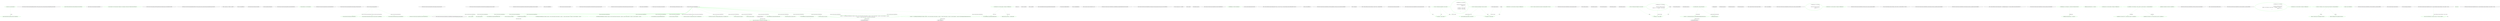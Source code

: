 digraph  {
d1 [cluster="Nancy.Owin.Tests.NancyOptionsExtensionsFixture.When_response_status_code_match_then_should_perform_pass_through()", color=green, community=0, label="var options = new NancyOptions()", prediction=0, span="11-11"];
d0 [cluster="Nancy.Owin.Tests.NancyOptionsExtensionsFixture.When_response_status_code_match_then_should_perform_pass_through()", label="Entry Nancy.Owin.Tests.NancyOptionsExtensionsFixture.When_response_status_code_match_then_should_perform_pass_through()", span="9-9"];
d2 [cluster="Nancy.Owin.Tests.NancyOptionsExtensionsFixture.When_response_status_code_match_then_should_perform_pass_through()", color=green, community=0, label="options.PassThroughWhenStatusCodesAre(HttpStatusCode.NotFound)", prediction=1, span="12-12"];
d6 [cluster="Nancy.Owin.NancyOptions.NancyOptions()", label="Entry Nancy.Owin.NancyOptions.NancyOptions()", span="5-5"];
d4 [cluster="Nancy.Owin.Tests.NancyOptionsExtensionsFixture.When_response_status_code_match_then_should_perform_pass_through()", color=green, community=0, label="options.PerformPassThrough(nancyContext).ShouldBeTrue()", prediction=0, span="14-14"];
d3 [cluster="Nancy.Owin.Tests.NancyOptionsExtensionsFixture.When_response_status_code_match_then_should_perform_pass_through()", color=green, community=0, label="var nancyContext = new NancyContext { Response = new Response {StatusCode = HttpStatusCode.NotFound} }", prediction=3, span="13-13"];
d7 [cluster="Nancy.Owin.NancyOptions.PassThroughWhenStatusCodesAre(params Nancy.HttpStatusCode[])", label="Entry Nancy.Owin.NancyOptions.PassThroughWhenStatusCodesAre(params Nancy.HttpStatusCode[])", span="6-6"];
d5 [cluster="Nancy.Owin.Tests.NancyOptionsExtensionsFixture.When_response_status_code_match_then_should_perform_pass_through()", label="Exit Nancy.Owin.Tests.NancyOptionsExtensionsFixture.When_response_status_code_match_then_should_perform_pass_through()", span="9-9"];
d10 [cluster="System.Func<T, TResult>.Invoke(T)", label="Entry System.Func<T, TResult>.Invoke(T)", span="0-0"];
d11 [cluster="bool.ShouldBeTrue()", label="Entry bool.ShouldBeTrue()", span="85-85"];
d8 [cluster="Nancy.NancyContext.NancyContext()", label="Entry Nancy.NancyContext.NancyContext()", span="24-24"];
d9 [cluster="Nancy.Response.Response()", label="Entry Nancy.Response.Response()", span="20-20"];
m0_0 [cluster="Nancy.Owin.Tests.NancyOptionsFixture.NancyOptionsFixture()", file="NancyOptionsFixture.cs", label="Entry Nancy.Owin.Tests.NancyOptionsFixture.NancyOptionsFixture()", span="10-10"];
m0_1 [cluster="Nancy.Owin.Tests.NancyOptionsFixture.NancyOptionsFixture()", color=green, community=0, file="NancyOptionsFixture.cs", label="this.nancyOptions = new NancyOptions()", prediction=4, span="12-12"];
m0_2 [cluster="Nancy.Owin.Tests.NancyOptionsFixture.NancyOptionsFixture()", file="NancyOptionsFixture.cs", label="Exit Nancy.Owin.Tests.NancyOptionsFixture.NancyOptionsFixture()", span="10-10"];
m0_4 [cluster="Nancy.Owin.Tests.NancyOptionsFixture.Bootstrapper_should_not_be_null()", file="NancyOptionsFixture.cs", label="Entry Nancy.Owin.Tests.NancyOptionsFixture.Bootstrapper_should_not_be_null()", span="16-16"];
m0_5 [cluster="Nancy.Owin.Tests.NancyOptionsFixture.Bootstrapper_should_not_be_null()", color=green, community=0, file="NancyOptionsFixture.cs", label="this.nancyOptions.Bootstrapper.ShouldNotBeNull()", prediction=5, span="18-18"];
m0_6 [cluster="Nancy.Owin.Tests.NancyOptionsFixture.Bootstrapper_should_not_be_null()", file="NancyOptionsFixture.cs", label="Exit Nancy.Owin.Tests.NancyOptionsFixture.Bootstrapper_should_not_be_null()", span="16-16"];
m0_11 [cluster="Nancy.Owin.Tests.NancyOptionsFixture.PerformPassThrough_delegate_should_return_false()", file="NancyOptionsFixture.cs", label="Entry Nancy.Owin.Tests.NancyOptionsFixture.PerformPassThrough_delegate_should_return_false()", span="28-28"];
m0_12 [cluster="Nancy.Owin.Tests.NancyOptionsFixture.PerformPassThrough_delegate_should_return_false()", color=green, community=0, file="NancyOptionsFixture.cs", label="this.nancyOptions.PerformPassThrough(new NancyContext()).ShouldBeFalse()", prediction=5, span="30-30"];
m0_13 [cluster="Nancy.Owin.Tests.NancyOptionsFixture.PerformPassThrough_delegate_should_return_false()", file="NancyOptionsFixture.cs", label="Exit Nancy.Owin.Tests.NancyOptionsFixture.PerformPassThrough_delegate_should_return_false()", span="28-28"];
m0_16 [cluster="bool.ShouldBeFalse()", file="NancyOptionsFixture.cs", label="Entry bool.ShouldBeFalse()", span="90-90"];
m0_14 [cluster="Nancy.NancyContext.NancyContext()", file="NancyOptionsFixture.cs", label="Entry Nancy.NancyContext.NancyContext()", span="24-24"];
m0_8 [cluster="Nancy.Owin.Tests.NancyOptionsFixture.PerformPassThrough_should_not_be_null()", file="NancyOptionsFixture.cs", label="Entry Nancy.Owin.Tests.NancyOptionsFixture.PerformPassThrough_should_not_be_null()", span="22-22"];
m0_9 [cluster="Nancy.Owin.Tests.NancyOptionsFixture.PerformPassThrough_should_not_be_null()", color=green, community=0, file="NancyOptionsFixture.cs", label="this.nancyOptions.PerformPassThrough.ShouldNotBeNull()", prediction=5, span="24-24"];
m0_10 [cluster="Nancy.Owin.Tests.NancyOptionsFixture.PerformPassThrough_should_not_be_null()", file="NancyOptionsFixture.cs", label="Exit Nancy.Owin.Tests.NancyOptionsFixture.PerformPassThrough_should_not_be_null()", span="22-22"];
m0_7 [cluster="object.ShouldNotBeNull()", file="NancyOptionsFixture.cs", label="Entry object.ShouldNotBeNull()", span="140-140"];
m0_3 [cluster="Nancy.Owin.NancyOptions.NancyOptions()", file="NancyOptionsFixture.cs", label="Entry Nancy.Owin.NancyOptions.NancyOptions()", span="5-5"];
m0_17 [file="NancyOptionsFixture.cs", label="Nancy.Owin.Tests.NancyOptionsFixture", span=""];
m1_104 [cluster="Nancy.Response.AddCookie(string, string)", file="NancyOwinHostFixture.cs", label="Entry Nancy.Response.AddCookie(string, string)", span="57-57"];
m1_24 [cluster="Unk.MustHaveHappened", file="NancyOwinHostFixture.cs", label="Nancy.Owin.Tests.NancyOwinHostFixture", span=""];
m1_7 [cluster="Unk.>", file="NancyOwinHostFixture.cs", label="Entry Unk.>", span=""];
m1_111 [cluster="Unk.Invokes", file="NancyOwinHostFixture.cs", label="Entry Unk.Invokes", span=""];
m1_8 [cluster="Unk.CallTo", file="NancyOwinHostFixture.cs", label="Entry Unk.CallTo", span=""];
m1_13 [cluster="Nancy.DefaultNancyBootstrapper.DefaultNancyBootstrapper()", file="NancyOwinHostFixture.cs", label="Entry Nancy.DefaultNancyBootstrapper.DefaultNancyBootstrapper()", span="16-16"];
m1_40 [cluster="object.ShouldEqual(object)", file="NancyOwinHostFixture.cs", label="Entry object.ShouldEqual(object)", span="95-95"];
m1_28 [cluster="Unk.HandleRequest", file="NancyOwinHostFixture.cs", label="Entry Unk.HandleRequest", span=""];
m1_73 [cluster="System.IO.Stream.Write(byte[], int, int)", file="NancyOwinHostFixture.cs", label="Entry System.IO.Stream.Write(byte[], int, int)", span="0-0"];
m1_39 [cluster="Nancy.Owin.Tests.NancyOwinHostFixture.SetupFakeNancyCompleteCallback(Nancy.NancyContext)", file="NancyOwinHostFixture.cs", label="Entry Nancy.Owin.Tests.NancyOwinHostFixture.SetupFakeNancyCompleteCallback(Nancy.NancyContext)", span="156-156"];
m1_109 [cluster="Nancy.Owin.Tests.NancyOwinHostFixture.SetupFakeNancyCompleteCallback(Nancy.NancyContext)", color=green, community=0, file="NancyOwinHostFixture.cs", label="A.CallTo(() => this.fakeEngine.HandleRequest(A<Request>.Ignored, A<Func<NancyContext, NancyContext>>.Ignored, A<Action<NancyContext>>.Ignored, A<Action<Exception>>.Ignored))\r\n                .Invokes((i => ((Action<NancyContext>)i.Arguments[2]).Invoke(context)))", prediction=8, span="158-159"];
m1_110 [cluster="Nancy.Owin.Tests.NancyOwinHostFixture.SetupFakeNancyCompleteCallback(Nancy.NancyContext)", file="NancyOwinHostFixture.cs", label="Exit Nancy.Owin.Tests.NancyOwinHostFixture.SetupFakeNancyCompleteCallback(Nancy.NancyContext)", span="156-156"];
m1_18 [cluster="Nancy.Owin.Tests.NancyOwinHostFixture.Should_pass_through_and_get_OK_when_nancy_returns_NotFound()", file="NancyOwinHostFixture.cs", label="Entry Nancy.Owin.Tests.NancyOwinHostFixture.Should_pass_through_and_get_OK_when_nancy_returns_NotFound()", span="27-27"];
m1_118 [cluster="System.Action<T>.Invoke(T)", file="NancyOwinHostFixture.cs", label="Entry System.Action<T>.Invoke(T)", span="0-0"];
m1_84 [cluster="Unk.Add", file="NancyOwinHostFixture.cs", label="Entry Unk.Add", span=""];
m1_12 [cluster="lambda expression", file="NancyOwinHostFixture.cs", label="Exit lambda expression", span="18-22"];
m1_20 [cluster="Nancy.Owin.Tests.NancyOwinHostFixture.Should_immediately_invoke_nancy_if_no_request_body_delegate()", color=green, community=0, file="NancyOwinHostFixture.cs", label="this.host.Invoke(this.environment)", prediction=8, span="50-50"];
m1_21 [cluster="Nancy.Owin.Tests.NancyOwinHostFixture.Should_immediately_invoke_nancy_if_no_request_body_delegate()", color=green, community=0, file="NancyOwinHostFixture.cs", label="A.CallTo(() => this.fakeEngine.HandleRequest(A<Request>.Ignored,  A<Func<NancyContext, NancyContext>>.Ignored,   A<Action<NancyContext>>.Ignored, A<Action<Exception>>.Ignored)).MustHaveHappened(Repeated.Exactly.Once)", prediction=8, span="51-51"];
m1_0 [cluster="Nancy.Owin.Tests.NancyOwinHostFixture.NancyOwinHostFixture()", file="NancyOwinHostFixture.cs", label="Entry Nancy.Owin.Tests.NancyOwinHostFixture.NancyOwinHostFixture()", span="14-14"];
m1_1 [cluster="Nancy.Owin.Tests.NancyOwinHostFixture.NancyOwinHostFixture()", color=green, community=0, file="NancyOwinHostFixture.cs", label="this.fakeEngine = A.Fake<INancyEngine>()", prediction=11, span="26-26"];
m1_2 [cluster="Nancy.Owin.Tests.NancyOwinHostFixture.NancyOwinHostFixture()", color=green, community=0, file="NancyOwinHostFixture.cs", label="Exit Nancy.Owin.Tests.NancyOwinHostFixture.NancyOwinHostFixture()", prediction=8, span="14-14"];
m1_3 [cluster="Unk.Create", color=green, community=0, file="NancyOwinHostFixture.cs", label="Entry Unk.Create", prediction=8, span=""];
m1_4 [cluster="lambda expression", color=green, community=0, file="NancyOwinHostFixture.cs", label="Entry lambda expression", prediction=8, span="17-23"];
m1_105 [cluster="System.Threading.Tasks.Task.Wait()", file="NancyOwinHostFixture.cs", label="Entry System.Threading.Tasks.Task.Wait()", span="0-0"];
m1_67 [cluster="System.Collections.Generic.IEnumerable<TSource>.Concat<TSource>(System.Collections.Generic.IEnumerable<TSource>)", file="NancyOwinHostFixture.cs", label="Entry System.Collections.Generic.IEnumerable<TSource>.Concat<TSource>(System.Collections.Generic.IEnumerable<TSource>)", span="0-0"];
m1_108 [cluster="bool.ShouldBeTrue()", file="NancyOwinHostFixture.cs", label="Entry bool.ShouldBeTrue()", span="85-85"];
m1_22 [cluster="Nancy.Owin.Tests.NancyOwinHostFixture.Should_immediately_invoke_nancy_if_no_request_body_delegate()", file="NancyOwinHostFixture.cs", label="Exit Nancy.Owin.Tests.NancyOwinHostFixture.Should_immediately_invoke_nancy_if_no_request_body_delegate()", span="48-48"];
m1_91 [cluster="Unk.Dispose", file="NancyOwinHostFixture.cs", label="Entry Unk.Dispose", span=""];
m1_107 [cluster="System.Collections.Generic.IDictionary<TKey, TValue>.ContainsKey(TKey)", file="NancyOwinHostFixture.cs", label="Entry System.Collections.Generic.IDictionary<TKey, TValue>.ContainsKey(TKey)", span="0-0"];
m1_38 [cluster="Nancy.NancyContext.NancyContext()", file="NancyOwinHostFixture.cs", label="Entry Nancy.NancyContext.NancyContext()", span="24-24"];
m1_55 [cluster="Nancy.Owin.Tests.NancyOwinHostFixture.Should_send_entire_body()", file="NancyOwinHostFixture.cs", label="Entry Nancy.Owin.Tests.NancyOwinHostFixture.Should_send_entire_body()", span="92-92"];
m1_56 [cluster="Nancy.Owin.Tests.NancyOwinHostFixture.Should_send_entire_body()", color=green, community=0, file="NancyOwinHostFixture.cs", label="var data1 = Encoding.ASCII.GetBytes(''Some content'')", prediction=15, span="94-94"];
m1_57 [cluster="Nancy.Owin.Tests.NancyOwinHostFixture.Should_send_entire_body()", color=green, community=0, file="NancyOwinHostFixture.cs", label="var data2 = Encoding.ASCII.GetBytes(''Some more content'')", prediction=15, span="95-95"];
m1_58 [cluster="Nancy.Owin.Tests.NancyOwinHostFixture.Should_send_entire_body()", color=green, community=0, file="NancyOwinHostFixture.cs", label="var fakeResponse = new Response()\r\n            {\r\n                StatusCode = HttpStatusCode.OK,\r\n                Contents = s =>\r\n                    {\r\n                        s.Write(data1, 0, data1.Length);\r\n                        s.Write(data2, 0, data2.Length);\r\n                    }\r\n            }", prediction=15, span="96-104"];
m1_63 [cluster="Nancy.Owin.Tests.NancyOwinHostFixture.Should_send_entire_body()", color=green, community=0, file="NancyOwinHostFixture.cs", label="data.ShouldEqualSequence(data1.Concat(data2))", prediction=15, span="111-111"];
m1_59 [cluster="Nancy.Owin.Tests.NancyOwinHostFixture.Should_send_entire_body()", color=green, community=0, file="NancyOwinHostFixture.cs", label="var fakeContext = new NancyContext { Response = fakeResponse }", prediction=19, span="105-105"];
m1_62 [cluster="Nancy.Owin.Tests.NancyOwinHostFixture.Should_send_entire_body()", color=green, community=0, file="NancyOwinHostFixture.cs", label="var data = ((MemoryStream)this.environment[''owin.ResponseBody'']).ToArray()", prediction=20, span="110-110"];
m1_60 [cluster="Nancy.Owin.Tests.NancyOwinHostFixture.Should_send_entire_body()", color=green, community=0, file="NancyOwinHostFixture.cs", label="this.SetupFakeNancyCompleteCallback(fakeContext)", prediction=8, span="106-106"];
m1_61 [cluster="Nancy.Owin.Tests.NancyOwinHostFixture.Should_send_entire_body()", color=green, community=0, file="NancyOwinHostFixture.cs", label="this.host.Invoke(this.environment)", prediction=8, span="108-108"];
m1_64 [cluster="Nancy.Owin.Tests.NancyOwinHostFixture.Should_send_entire_body()", file="NancyOwinHostFixture.cs", label="Exit Nancy.Owin.Tests.NancyOwinHostFixture.Should_send_entire_body()", span="92-92"];
m1_115 [cluster="lambda expression", file="NancyOwinHostFixture.cs", label="Entry lambda expression", span="159-159"];
m1_6 [cluster="lambda expression", file="NancyOwinHostFixture.cs", label="Exit lambda expression", span="17-23"];
m1_9 [cluster="Unk.Returns", file="NancyOwinHostFixture.cs", label="Entry Unk.Returns", span=""];
m1_15 [cluster="lambda expression", file="NancyOwinHostFixture.cs", label="Entry lambda expression", span="23-23"];
m1_16 [cluster="lambda expression", color=green, community=0, file="NancyOwinHostFixture.cs", label="this.fakeBootstrapper.GetEngine()", prediction=8, span="28-28"];
m1_17 [cluster="lambda expression", file="NancyOwinHostFixture.cs", label="Exit lambda expression", span="23-23"];
m1_26 [cluster="lambda expression", color=green, community=0, file="NancyOwinHostFixture.cs", label="this.fakeEngine.HandleRequest(A<Request>.Ignored,  A<Func<NancyContext, NancyContext>>.Ignored,   A<Action<NancyContext>>.Ignored, A<Action<Exception>>.Ignored)", prediction=8, span="51-51"];
m1_70 [cluster="lambda expression", color=green, community=0, file="NancyOwinHostFixture.cs", label="s.Write(data1, 0, data1.Length)", prediction=15, span="101-101"];
m1_71 [cluster="lambda expression", color=green, community=0, file="NancyOwinHostFixture.cs", label="s.Write(data2, 0, data2.Length)", prediction=15, span="102-102"];
m1_69 [cluster="lambda expression", file="NancyOwinHostFixture.cs", label="Entry lambda expression", span="99-103"];
m1_72 [cluster="lambda expression", file="NancyOwinHostFixture.cs", label="Exit lambda expression", span="99-103"];
m1_86 [cluster="lambda expression", color=green, community=0, file="NancyOwinHostFixture.cs", label="s.Write(data1, 0, data1.Length)", prediction=27, span="121-121"];
m1_85 [cluster="lambda expression", file="NancyOwinHostFixture.cs", label="Entry lambda expression", span="121-121"];
m1_87 [cluster="lambda expression", file="NancyOwinHostFixture.cs", label="Exit lambda expression", span="121-121"];
m1_89 [cluster="lambda expression", color=green, community=0, file="NancyOwinHostFixture.cs", label="mockDisposable.Dispose()", prediction=28, span="130-130"];
m1_88 [cluster="lambda expression", file="NancyOwinHostFixture.cs", label="Entry lambda expression", span="130-130"];
m1_90 [cluster="lambda expression", file="NancyOwinHostFixture.cs", label="Exit lambda expression", span="130-130"];
m1_112 [cluster="lambda expression", file="NancyOwinHostFixture.cs", label="Entry lambda expression", span="158-158"];
m1_116 [cluster="lambda expression", color=green, community=0, file="NancyOwinHostFixture.cs", label="((Action<NancyContext>)i.Arguments[2]).Invoke(context)", prediction=8, span="159-159"];
m1_117 [cluster="lambda expression", file="NancyOwinHostFixture.cs", label="Exit lambda expression", span="159-159"];
m1_113 [cluster="lambda expression", color=green, community=0, file="NancyOwinHostFixture.cs", label="this.fakeEngine.HandleRequest(A<Request>.Ignored, A<Func<NancyContext, NancyContext>>.Ignored, A<Action<NancyContext>>.Ignored, A<Action<Exception>>.Ignored)", prediction=8, span="158-158"];
m1_114 [cluster="lambda expression", file="NancyOwinHostFixture.cs", label="Exit lambda expression", span="158-158"];
m1_14 [cluster="System.IO.MemoryStream.MemoryStream()", file="NancyOwinHostFixture.cs", label="Entry System.IO.MemoryStream.MemoryStream()", span="0-0"];
m1_23 [cluster="Unk.ShouldEqual", file="NancyOwinHostFixture.cs", label="Entry Unk.ShouldEqual", span=""];
m1_29 [cluster="Nancy.Owin.Tests.NancyOwinHostFixture.Should_set_return_code_in_response_callback()", file="NancyOwinHostFixture.cs", label="Entry Nancy.Owin.Tests.NancyOwinHostFixture.Should_set_return_code_in_response_callback()", span="55-55"];
m1_30 [cluster="Nancy.Owin.Tests.NancyOwinHostFixture.Should_set_return_code_in_response_callback()", color=green, community=0, file="NancyOwinHostFixture.cs", label="var fakeResponse = new Response\r\n            {\r\n                StatusCode = HttpStatusCode.OK,\r\n                Contents = s => { }\r\n            }", prediction=31, span="57-61"];
m1_31 [cluster="Nancy.Owin.Tests.NancyOwinHostFixture.Should_set_return_code_in_response_callback()", color=green, community=0, file="NancyOwinHostFixture.cs", label="var fakeContext = new NancyContext() { Response = fakeResponse }", prediction=32, span="62-62"];
m1_32 [cluster="Nancy.Owin.Tests.NancyOwinHostFixture.Should_set_return_code_in_response_callback()", color=green, community=0, file="NancyOwinHostFixture.cs", label="this.SetupFakeNancyCompleteCallback(fakeContext)", prediction=8, span="63-63"];
m1_33 [cluster="Nancy.Owin.Tests.NancyOwinHostFixture.Should_set_return_code_in_response_callback()", color=green, community=0, file="NancyOwinHostFixture.cs", label="this.host.Invoke(this.environment)", prediction=8, span="64-64"];
m1_34 [cluster="Nancy.Owin.Tests.NancyOwinHostFixture.Should_set_return_code_in_response_callback()", color=green, community=0, file="NancyOwinHostFixture.cs", label="((int)this.environment[''owin.ResponseStatusCode'']).ShouldEqual(200)", prediction=8, span="66-66"];
m1_35 [cluster="Nancy.Owin.Tests.NancyOwinHostFixture.Should_set_return_code_in_response_callback()", color=green, community=0, file="NancyOwinHostFixture.cs", label="((string)this.environment[''owin.ResponseReasonPhrase'']).ShouldEqual(''OK'')", prediction=8, span="67-67"];
m1_36 [cluster="Nancy.Owin.Tests.NancyOwinHostFixture.Should_set_return_code_in_response_callback()", file="NancyOwinHostFixture.cs", label="Exit Nancy.Owin.Tests.NancyOwinHostFixture.Should_set_return_code_in_response_callback()", span="55-55"];
m1_122 [cluster="System.Collections.Generic.IDictionary<TKey, TValue>.TryGetValue(TKey, out TValue)", file="NancyOwinHostFixture.cs", label="Entry System.Collections.Generic.IDictionary<TKey, TValue>.TryGetValue(TKey, out TValue)", span="0-0"];
m1_74 [cluster="Nancy.Owin.Tests.NancyOwinHostFixture.Should_dispose_context_on_completion_of_body_delegate()", file="NancyOwinHostFixture.cs", label="Entry Nancy.Owin.Tests.NancyOwinHostFixture.Should_dispose_context_on_completion_of_body_delegate()", span="115-115"];
m1_75 [cluster="Nancy.Owin.Tests.NancyOwinHostFixture.Should_dispose_context_on_completion_of_body_delegate()", color=green, community=0, file="NancyOwinHostFixture.cs", label="var data1 = Encoding.ASCII.GetBytes(''Some content'')", prediction=27, span="117-117"];
m1_76 [cluster="Nancy.Owin.Tests.NancyOwinHostFixture.Should_dispose_context_on_completion_of_body_delegate()", color=green, community=0, file="NancyOwinHostFixture.cs", label="var fakeResponse = new Response()\r\n            {\r\n                StatusCode = HttpStatusCode.OK,\r\n                Contents = s => s.Write(data1, 0, data1.Length)\r\n            }", prediction=27, span="118-122"];
m1_77 [cluster="Nancy.Owin.Tests.NancyOwinHostFixture.Should_dispose_context_on_completion_of_body_delegate()", color=green, community=0, file="NancyOwinHostFixture.cs", label="var fakeContext = new NancyContext() { Response = fakeResponse }", prediction=8, span="123-123"];
m1_78 [cluster="Nancy.Owin.Tests.NancyOwinHostFixture.Should_dispose_context_on_completion_of_body_delegate()", color=green, community=0, file="NancyOwinHostFixture.cs", label="var mockDisposable = A.Fake<IDisposable>()", prediction=28, span="124-124"];
m1_79 [cluster="Nancy.Owin.Tests.NancyOwinHostFixture.Should_dispose_context_on_completion_of_body_delegate()", color=green, community=0, file="NancyOwinHostFixture.cs", label="fakeContext.Items.Add(''Test'',  mockDisposable)", prediction=8, span="125-125"];
m1_80 [cluster="Nancy.Owin.Tests.NancyOwinHostFixture.Should_dispose_context_on_completion_of_body_delegate()", color=green, community=0, file="NancyOwinHostFixture.cs", label="this.SetupFakeNancyCompleteCallback(fakeContext)", prediction=8, span="126-126"];
m1_82 [cluster="Nancy.Owin.Tests.NancyOwinHostFixture.Should_dispose_context_on_completion_of_body_delegate()", color=green, community=0, file="NancyOwinHostFixture.cs", label="A.CallTo(() => mockDisposable.Dispose()).MustHaveHappened(Repeated.Exactly.Once)", prediction=28, span="130-130"];
m1_81 [cluster="Nancy.Owin.Tests.NancyOwinHostFixture.Should_dispose_context_on_completion_of_body_delegate()", color=green, community=0, file="NancyOwinHostFixture.cs", label="this.host.Invoke(environment)", prediction=8, span="128-128"];
m1_83 [cluster="Nancy.Owin.Tests.NancyOwinHostFixture.Should_dispose_context_on_completion_of_body_delegate()", file="NancyOwinHostFixture.cs", label="Exit Nancy.Owin.Tests.NancyOwinHostFixture.Should_dispose_context_on_completion_of_body_delegate()", span="115-115"];
m1_68 [cluster="System.Collections.Generic.IEnumerable<T>.ShouldEqualSequence<T>(System.Collections.Generic.IEnumerable<T>)", file="NancyOwinHostFixture.cs", label="Entry System.Collections.Generic.IEnumerable<T>.ShouldEqualSequence<T>(System.Collections.Generic.IEnumerable<T>)", span="110-110"];
m1_92 [cluster="Nancy.Owin.Tests.NancyOwinHostFixture.Should_set_cookie_with_valid_header()", file="NancyOwinHostFixture.cs", label="Entry Nancy.Owin.Tests.NancyOwinHostFixture.Should_set_cookie_with_valid_header()", span="134-134"];
m1_93 [cluster="Nancy.Owin.Tests.NancyOwinHostFixture.Should_set_cookie_with_valid_header()", color=green, community=0, file="NancyOwinHostFixture.cs", label="var fakeResponse = new Response() { StatusCode = HttpStatusCode.OK }", prediction=45, span="136-136"];
m1_94 [cluster="Nancy.Owin.Tests.NancyOwinHostFixture.Should_set_cookie_with_valid_header()", color=green, community=0, file="NancyOwinHostFixture.cs", label="fakeResponse.AddCookie(''test'', ''testvalue'')", prediction=46, span="137-137"];
m1_95 [cluster="Nancy.Owin.Tests.NancyOwinHostFixture.Should_set_cookie_with_valid_header()", color=green, community=0, file="NancyOwinHostFixture.cs", label="fakeResponse.AddCookie(''test1'', ''testvalue1'')", prediction=45, span="138-138"];
m1_96 [cluster="Nancy.Owin.Tests.NancyOwinHostFixture.Should_set_cookie_with_valid_header()", color=green, community=0, file="NancyOwinHostFixture.cs", label="var fakeContext = new NancyContext() { Response = fakeResponse }", prediction=48, span="139-139"];
m1_97 [cluster="Nancy.Owin.Tests.NancyOwinHostFixture.Should_set_cookie_with_valid_header()", color=green, community=0, file="NancyOwinHostFixture.cs", label="this.SetupFakeNancyCompleteCallback(fakeContext)", prediction=8, span="141-141"];
m1_98 [cluster="Nancy.Owin.Tests.NancyOwinHostFixture.Should_set_cookie_with_valid_header()", color=green, community=0, file="NancyOwinHostFixture.cs", label="this.host.Invoke(this.environment).Wait()", prediction=8, span="143-143"];
m1_99 [cluster="Nancy.Owin.Tests.NancyOwinHostFixture.Should_set_cookie_with_valid_header()", color=green, community=0, file="NancyOwinHostFixture.cs", label="var respHeaders = Get<IDictionary<string, string[]>>(this.environment, ''owin.ResponseHeaders'')", prediction=51, span="145-145"];
m1_100 [cluster="Nancy.Owin.Tests.NancyOwinHostFixture.Should_set_cookie_with_valid_header()", color=green, community=0, file="NancyOwinHostFixture.cs", label="respHeaders.ContainsKey(''Set-Cookie'').ShouldBeTrue()", prediction=52, span="147-147"];
m1_101 [cluster="Nancy.Owin.Tests.NancyOwinHostFixture.Should_set_cookie_with_valid_header()", color=green, community=0, file="NancyOwinHostFixture.cs", label="(respHeaders[''Set-Cookie''][0] == ''test=testvalue; path=/'').ShouldBeTrue()", prediction=51, span="148-148"];
m1_102 [cluster="Nancy.Owin.Tests.NancyOwinHostFixture.Should_set_cookie_with_valid_header()", color=green, community=0, file="NancyOwinHostFixture.cs", label="(respHeaders[''Set-Cookie''][1] == ''test1=testvalue1; path=/'').ShouldBeTrue()", prediction=51, span="149-149"];
m1_103 [cluster="Nancy.Owin.Tests.NancyOwinHostFixture.Should_set_cookie_with_valid_header()", file="NancyOwinHostFixture.cs", label="Exit Nancy.Owin.Tests.NancyOwinHostFixture.Should_set_cookie_with_valid_header()", span="134-134"];
m1_65 [cluster="System.Text.Encoding.GetBytes(string)", file="NancyOwinHostFixture.cs", label="Entry System.Text.Encoding.GetBytes(string)", span="0-0"];
m1_43 [cluster="Nancy.Owin.Tests.NancyOwinHostFixture.Should_set_headers_in_response_callback()", file="NancyOwinHostFixture.cs", label="Entry Nancy.Owin.Tests.NancyOwinHostFixture.Should_set_headers_in_response_callback()", span="71-71"];
m1_44 [cluster="Nancy.Owin.Tests.NancyOwinHostFixture.Should_set_headers_in_response_callback()", color=green, community=1, file="NancyOwinHostFixture.cs", label="var fakeResponse = new Response\r\n            {\r\n                StatusCode = HttpStatusCode.OK,\r\n                Headers = new Dictionary<string, string> { { ''TestHeader'', ''TestValue'' } },\r\n                Contents = s => { }\r\n            }", prediction=55, span="73-78"];
m1_45 [cluster="Nancy.Owin.Tests.NancyOwinHostFixture.Should_set_headers_in_response_callback()", color=green, community=0, file="NancyOwinHostFixture.cs", label="var fakeContext = new NancyContext() { Response = fakeResponse }", prediction=56, span="79-79"];
m1_46 [cluster="Nancy.Owin.Tests.NancyOwinHostFixture.Should_set_headers_in_response_callback()", color=green, community=0, file="NancyOwinHostFixture.cs", label="this.SetupFakeNancyCompleteCallback(fakeContext)", prediction=8, span="80-80"];
m1_47 [cluster="Nancy.Owin.Tests.NancyOwinHostFixture.Should_set_headers_in_response_callback()", color=green, community=0, file="NancyOwinHostFixture.cs", label="this.host.Invoke(this.environment)", prediction=8, span="82-82"];
m1_48 [cluster="Nancy.Owin.Tests.NancyOwinHostFixture.Should_set_headers_in_response_callback()", color=green, community=0, file="NancyOwinHostFixture.cs", label="var headers = (IDictionary<string, string[]>)this.environment[''owin.ResponseHeaders'']", prediction=59, span="83-83"];
m1_49 [cluster="Nancy.Owin.Tests.NancyOwinHostFixture.Should_set_headers_in_response_callback()", color=green, community=0, file="NancyOwinHostFixture.cs", label="headers.Count.ShouldEqual(2)", prediction=60, span="86-86"];
m1_50 [cluster="Nancy.Owin.Tests.NancyOwinHostFixture.Should_set_headers_in_response_callback()", color=green, community=0, file="NancyOwinHostFixture.cs", label="headers[''Content-Type''][0].ShouldEqual(''text/html'')", prediction=59, span="87-87"];
m1_51 [cluster="Nancy.Owin.Tests.NancyOwinHostFixture.Should_set_headers_in_response_callback()", color=green, community=0, file="NancyOwinHostFixture.cs", label="headers[''TestHeader''][0].ShouldEqual(''TestValue'')", prediction=59, span="88-88"];
m1_52 [cluster="Nancy.Owin.Tests.NancyOwinHostFixture.Should_set_headers_in_response_callback()", file="NancyOwinHostFixture.cs", label="Exit Nancy.Owin.Tests.NancyOwinHostFixture.Should_set_headers_in_response_callback()", span="71-71"];
m1_66 [cluster="System.IO.MemoryStream.ToArray()", file="NancyOwinHostFixture.cs", label="Entry System.IO.MemoryStream.ToArray()", span="0-0"];
m1_37 [cluster="Nancy.Response.Response()", file="NancyOwinHostFixture.cs", label="Entry Nancy.Response.Response()", span="20-20"];
m1_106 [cluster="Nancy.Owin.Tests.NancyOwinHostFixture.Get<T>(System.Collections.Generic.IDictionary<string, object>, string)", file="NancyOwinHostFixture.cs", label="Entry Nancy.Owin.Tests.NancyOwinHostFixture.Get<T>(System.Collections.Generic.IDictionary<string, object>, string)", span="162-162"];
m1_119 [cluster="Nancy.Owin.Tests.NancyOwinHostFixture.Get<T>(System.Collections.Generic.IDictionary<string, object>, string)", color=green, community=0, file="NancyOwinHostFixture.cs", label="object value", prediction=63, span="164-164"];
m1_120 [cluster="Nancy.Owin.Tests.NancyOwinHostFixture.Get<T>(System.Collections.Generic.IDictionary<string, object>, string)", color=green, community=0, file="NancyOwinHostFixture.cs", label="return env.TryGetValue(key, out value) && value is T ? (T)value : default(T);", prediction=64, span="165-165"];
m1_121 [cluster="Nancy.Owin.Tests.NancyOwinHostFixture.Get<T>(System.Collections.Generic.IDictionary<string, object>, string)", file="NancyOwinHostFixture.cs", label="Exit Nancy.Owin.Tests.NancyOwinHostFixture.Get<T>(System.Collections.Generic.IDictionary<string, object>, string)", span="162-162"];
m1_124 [file="NancyOwinHostFixture.cs", label=data1, span=""];
m1_125 [file="NancyOwinHostFixture.cs", label=data2, span=""];
m1_126 [file="NancyOwinHostFixture.cs", label=data1, span=""];
m1_127 [file="NancyOwinHostFixture.cs", label=mockDisposable, span=""];
m1_128 [file="NancyOwinHostFixture.cs", label="Nancy.NancyContext", span=""];
d1 -> d4  [color=green, key=1, label=options, style=dashed];
m0_17 -> m0_5  [color=green, key=1, label="Nancy.Owin.Tests.NancyOptionsFixture", style=dashed];
m0_17 -> m0_9  [color=green, key=1, label="Nancy.Owin.Tests.NancyOptionsFixture", style=dashed];
m0_17 -> m0_12  [color=green, key=1, label="Nancy.Owin.Tests.NancyOptionsFixture", style=dashed];
m1_24 -> m1_2  [color=green, key=1, label="Nancy.Owin.Tests.NancyOwinHostFixture", style=dashed];
m1_24 -> m1_3  [color=green, key=1, label="Nancy.Owin.Tests.NancyOwinHostFixture", style=dashed];
m1_24 -> m1_4  [color=green, key=1, label="Nancy.Owin.Tests.NancyOwinHostFixture", style=dashed];
m1_24 -> m1_16  [color=green, key=1, label="Nancy.Owin.Tests.NancyOwinHostFixture", style=dashed];
m1_24 -> m1_20  [color=green, key=1, label="Nancy.Owin.Tests.NancyOwinHostFixture", style=dashed];
m1_24 -> m1_21  [color=green, key=1, label="Nancy.Owin.Tests.NancyOwinHostFixture", style=dashed];
m1_24 -> m1_26  [color=green, key=1, label="Nancy.Owin.Tests.NancyOwinHostFixture", style=dashed];
m1_24 -> m1_32  [color=green, key=1, label="Nancy.Owin.Tests.NancyOwinHostFixture", style=dashed];
m1_24 -> m1_33  [color=green, key=1, label="Nancy.Owin.Tests.NancyOwinHostFixture", style=dashed];
m1_24 -> m1_34  [color=green, key=1, label="Nancy.Owin.Tests.NancyOwinHostFixture", style=dashed];
m1_24 -> m1_35  [color=green, key=1, label="Nancy.Owin.Tests.NancyOwinHostFixture", style=dashed];
m1_24 -> m1_46  [color=green, key=1, label="Nancy.Owin.Tests.NancyOwinHostFixture", style=dashed];
m1_24 -> m1_47  [color=green, key=1, label="Nancy.Owin.Tests.NancyOwinHostFixture", style=dashed];
m1_24 -> m1_60  [color=green, key=1, label="Nancy.Owin.Tests.NancyOwinHostFixture", style=dashed];
m1_24 -> m1_61  [color=green, key=1, label="Nancy.Owin.Tests.NancyOwinHostFixture", style=dashed];
m1_24 -> m1_80  [color=green, key=1, label="Nancy.Owin.Tests.NancyOwinHostFixture", style=dashed];
m1_24 -> m1_81  [color=green, key=1, label="Nancy.Owin.Tests.NancyOwinHostFixture", style=dashed];
m1_24 -> m1_97  [color=green, key=1, label="Nancy.Owin.Tests.NancyOwinHostFixture", style=dashed];
m1_24 -> m1_98  [color=green, key=1, label="Nancy.Owin.Tests.NancyOwinHostFixture", style=dashed];
m1_24 -> m1_109  [color=green, key=1, label="Nancy.Owin.Tests.NancyOwinHostFixture", style=dashed];
m1_24 -> m1_113  [color=green, key=1, label="Nancy.Owin.Tests.NancyOwinHostFixture", style=dashed];
m1_39 -> m1_116  [color=green, key=1, label="Nancy.NancyContext", style=dashed];
m1_109 -> m1_112  [color=green, key=1, label="lambda expression", style=dashed];
m1_109 -> m1_116  [color=green, key=1, label="?", style=dashed];
m1_21 -> m1_9  [color=green, key=1, label="lambda expression", style=dashed];
m1_56 -> m1_70  [color=green, key=1, label=data1, style=dashed];
m1_56 -> m1_63  [color=green, key=1, label=data1, style=dashed];
m1_57 -> m1_71  [color=green, key=1, label=data2, style=dashed];
m1_57 -> m1_63  [color=green, key=1, label=data2, style=dashed];
m1_58 -> m1_70  [color=green, key=1, label="System.IO.Stream", style=dashed];
m1_58 -> m1_71  [color=green, key=1, label="System.IO.Stream", style=dashed];
m1_69 -> m1_71  [color=green, key=1, label="System.IO.Stream", style=dashed];
m1_75 -> m1_86  [color=green, key=1, label=data1, style=dashed];
m1_76 -> m1_86  [color=green, key=1, label="System.IO.Stream", style=dashed];
m1_77 -> m1_79  [color=green, key=1, label=fakeContext, style=dashed];
m1_77 -> m1_80  [color=green, key=1, label=fakeContext, style=dashed];
m1_78 -> m1_82  [color=green, key=1, label=mockDisposable, style=dashed];
m1_78 -> m1_89  [color=green, key=1, label=mockDisposable, style=dashed];
m1_82 -> m1_88  [color=green, key=1, label="lambda expression", style=dashed];
m1_93 -> m1_95  [color=green, key=1, label=fakeResponse, style=dashed];
m1_99 -> m1_101  [color=green, key=1, label=respHeaders, style=dashed];
m1_99 -> m1_102  [color=green, key=1, label=respHeaders, style=dashed];
m1_48 -> m1_50  [color=green, key=1, label=headers, style=dashed];
m1_48 -> m1_51  [color=green, key=1, label=headers, style=dashed];
m1_106 -> m1_120  [color=green, key=1, label="System.Collections.Generic.IDictionary<string, object>", style=dashed];
m1_120 -> m1_120  [color=green, key=1, label=value, style=dashed];
m1_124 -> m1_70  [color=green, key=1, label=data1, style=dashed];
m1_125 -> m1_71  [color=green, key=1, label=data2, style=dashed];
m1_126 -> m1_86  [color=green, key=1, label=data1, style=dashed];
m1_127 -> m1_89  [color=green, key=1, label=mockDisposable, style=dashed];
m1_128 -> m1_116  [color=green, key=1, label="Nancy.NancyContext", style=dashed];
}

